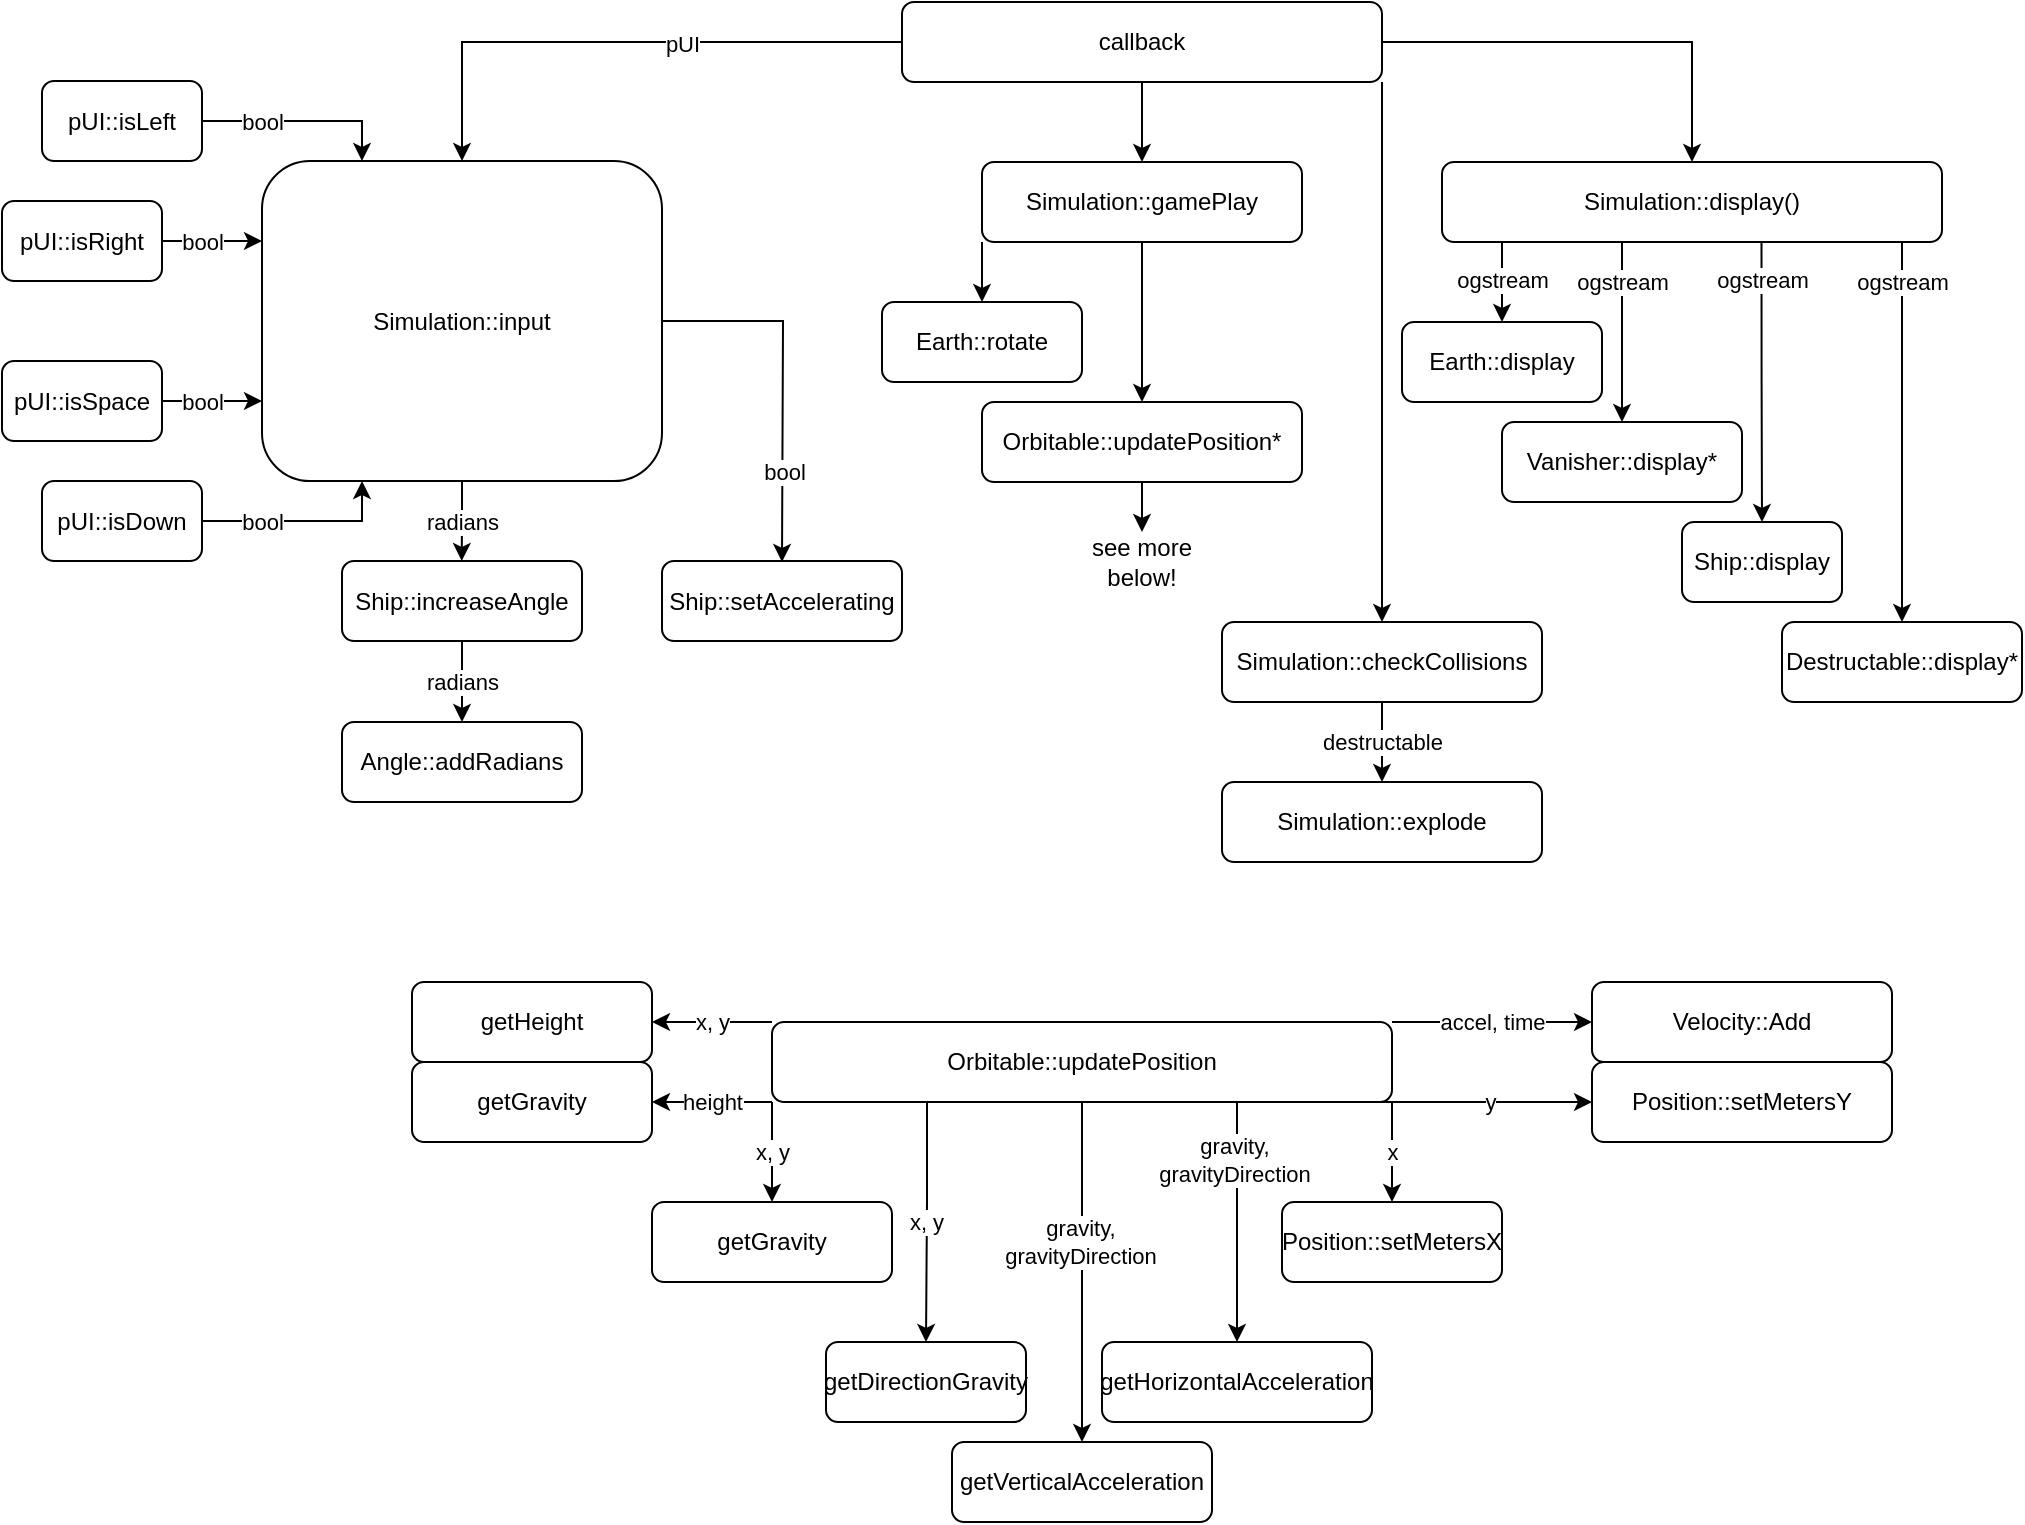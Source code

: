 <mxfile version="21.3.7" type="device">
  <diagram name="Page-1" id="q0wBuvMxpevZVeJ3LKN6">
    <mxGraphModel dx="2170" dy="1978" grid="1" gridSize="10" guides="1" tooltips="1" connect="1" arrows="1" fold="1" page="1" pageScale="1" pageWidth="850" pageHeight="1100" math="0" shadow="0">
      <root>
        <mxCell id="0" />
        <mxCell id="1" parent="0" />
        <mxCell id="wSRsuJ-buwhVTjfe1BGw-7" style="edgeStyle=orthogonalEdgeStyle;rounded=0;orthogonalLoop=1;jettySize=auto;html=1;exitX=0;exitY=0.5;exitDx=0;exitDy=0;entryX=0.5;entryY=0;entryDx=0;entryDy=0;" edge="1" parent="1" source="wSRsuJ-buwhVTjfe1BGw-1" target="wSRsuJ-buwhVTjfe1BGw-6">
          <mxGeometry relative="1" as="geometry" />
        </mxCell>
        <mxCell id="wSRsuJ-buwhVTjfe1BGw-62" value="pUI" style="edgeLabel;html=1;align=center;verticalAlign=middle;resizable=0;points=[];" vertex="1" connectable="0" parent="wSRsuJ-buwhVTjfe1BGw-7">
          <mxGeometry x="-0.209" y="1" relative="1" as="geometry">
            <mxPoint as="offset" />
          </mxGeometry>
        </mxCell>
        <mxCell id="wSRsuJ-buwhVTjfe1BGw-8" style="edgeStyle=orthogonalEdgeStyle;rounded=0;orthogonalLoop=1;jettySize=auto;html=1;exitX=0.5;exitY=1;exitDx=0;exitDy=0;entryX=0.5;entryY=0;entryDx=0;entryDy=0;" edge="1" parent="1" source="wSRsuJ-buwhVTjfe1BGw-1" target="wSRsuJ-buwhVTjfe1BGw-5">
          <mxGeometry relative="1" as="geometry" />
        </mxCell>
        <mxCell id="wSRsuJ-buwhVTjfe1BGw-9" style="edgeStyle=orthogonalEdgeStyle;rounded=0;orthogonalLoop=1;jettySize=auto;html=1;exitX=1;exitY=0.5;exitDx=0;exitDy=0;entryX=0.5;entryY=0;entryDx=0;entryDy=0;" edge="1" parent="1" source="wSRsuJ-buwhVTjfe1BGw-1" target="wSRsuJ-buwhVTjfe1BGw-2">
          <mxGeometry relative="1" as="geometry" />
        </mxCell>
        <mxCell id="wSRsuJ-buwhVTjfe1BGw-33" style="edgeStyle=orthogonalEdgeStyle;rounded=0;orthogonalLoop=1;jettySize=auto;html=1;exitX=1;exitY=1;exitDx=0;exitDy=0;entryX=0.5;entryY=0;entryDx=0;entryDy=0;" edge="1" parent="1" source="wSRsuJ-buwhVTjfe1BGw-1" target="wSRsuJ-buwhVTjfe1BGw-28">
          <mxGeometry relative="1" as="geometry" />
        </mxCell>
        <mxCell id="wSRsuJ-buwhVTjfe1BGw-1" value="callback" style="rounded=1;whiteSpace=wrap;html=1;" vertex="1" parent="1">
          <mxGeometry x="300" y="40" width="240" height="40" as="geometry" />
        </mxCell>
        <mxCell id="wSRsuJ-buwhVTjfe1BGw-2" value="Simulation::display()" style="rounded=1;whiteSpace=wrap;html=1;" vertex="1" parent="1">
          <mxGeometry x="570" y="120" width="250" height="40" as="geometry" />
        </mxCell>
        <mxCell id="wSRsuJ-buwhVTjfe1BGw-31" style="edgeStyle=orthogonalEdgeStyle;rounded=0;orthogonalLoop=1;jettySize=auto;html=1;exitX=0;exitY=1;exitDx=0;exitDy=0;entryX=0.5;entryY=0;entryDx=0;entryDy=0;" edge="1" parent="1" source="wSRsuJ-buwhVTjfe1BGw-5" target="wSRsuJ-buwhVTjfe1BGw-27">
          <mxGeometry relative="1" as="geometry" />
        </mxCell>
        <mxCell id="wSRsuJ-buwhVTjfe1BGw-32" style="edgeStyle=orthogonalEdgeStyle;rounded=0;orthogonalLoop=1;jettySize=auto;html=1;exitX=0.5;exitY=1;exitDx=0;exitDy=0;entryX=0.5;entryY=0;entryDx=0;entryDy=0;" edge="1" parent="1" source="wSRsuJ-buwhVTjfe1BGw-5" target="wSRsuJ-buwhVTjfe1BGw-22">
          <mxGeometry relative="1" as="geometry" />
        </mxCell>
        <mxCell id="wSRsuJ-buwhVTjfe1BGw-5" value="Simulation::gamePlay" style="rounded=1;whiteSpace=wrap;html=1;" vertex="1" parent="1">
          <mxGeometry x="340" y="120" width="160" height="40" as="geometry" />
        </mxCell>
        <mxCell id="wSRsuJ-buwhVTjfe1BGw-53" style="edgeStyle=orthogonalEdgeStyle;rounded=0;orthogonalLoop=1;jettySize=auto;html=1;exitX=1;exitY=0.5;exitDx=0;exitDy=0;entryX=0.25;entryY=0;entryDx=0;entryDy=0;" edge="1" parent="1" source="wSRsuJ-buwhVTjfe1BGw-34" target="wSRsuJ-buwhVTjfe1BGw-6">
          <mxGeometry relative="1" as="geometry" />
        </mxCell>
        <mxCell id="wSRsuJ-buwhVTjfe1BGw-57" value="bool" style="edgeLabel;html=1;align=center;verticalAlign=middle;resizable=0;points=[];" vertex="1" connectable="0" parent="wSRsuJ-buwhVTjfe1BGw-53">
          <mxGeometry x="0.389" y="3" relative="1" as="geometry">
            <mxPoint x="-40" y="3" as="offset" />
          </mxGeometry>
        </mxCell>
        <mxCell id="wSRsuJ-buwhVTjfe1BGw-54" value="bool" style="edgeStyle=orthogonalEdgeStyle;rounded=0;orthogonalLoop=1;jettySize=auto;html=1;exitX=1;exitY=0.5;exitDx=0;exitDy=0;entryX=0;entryY=0.25;entryDx=0;entryDy=0;" edge="1" parent="1" source="wSRsuJ-buwhVTjfe1BGw-35" target="wSRsuJ-buwhVTjfe1BGw-6">
          <mxGeometry x="-0.2" relative="1" as="geometry">
            <mxPoint as="offset" />
          </mxGeometry>
        </mxCell>
        <mxCell id="wSRsuJ-buwhVTjfe1BGw-55" value="bool" style="edgeStyle=orthogonalEdgeStyle;rounded=0;orthogonalLoop=1;jettySize=auto;html=1;exitX=1;exitY=0.5;exitDx=0;exitDy=0;entryX=0;entryY=0.75;entryDx=0;entryDy=0;" edge="1" parent="1" source="wSRsuJ-buwhVTjfe1BGw-36" target="wSRsuJ-buwhVTjfe1BGw-6">
          <mxGeometry x="-0.2" relative="1" as="geometry">
            <mxPoint as="offset" />
          </mxGeometry>
        </mxCell>
        <mxCell id="wSRsuJ-buwhVTjfe1BGw-56" value="bool" style="edgeStyle=orthogonalEdgeStyle;rounded=0;orthogonalLoop=1;jettySize=auto;html=1;exitX=1;exitY=0.5;exitDx=0;exitDy=0;entryX=0.25;entryY=1;entryDx=0;entryDy=0;" edge="1" parent="1" source="wSRsuJ-buwhVTjfe1BGw-37" target="wSRsuJ-buwhVTjfe1BGw-6">
          <mxGeometry x="-0.4" relative="1" as="geometry">
            <mxPoint as="offset" />
          </mxGeometry>
        </mxCell>
        <mxCell id="wSRsuJ-buwhVTjfe1BGw-58" value="radians" style="edgeStyle=orthogonalEdgeStyle;rounded=0;orthogonalLoop=1;jettySize=auto;html=1;exitX=0.5;exitY=1;exitDx=0;exitDy=0;" edge="1" parent="1" source="wSRsuJ-buwhVTjfe1BGw-6">
          <mxGeometry x="0.035" relative="1" as="geometry">
            <mxPoint x="79.862" y="319.5" as="targetPoint" />
            <mxPoint as="offset" />
          </mxGeometry>
        </mxCell>
        <mxCell id="wSRsuJ-buwhVTjfe1BGw-63" style="edgeStyle=orthogonalEdgeStyle;rounded=0;orthogonalLoop=1;jettySize=auto;html=1;exitX=1;exitY=0.5;exitDx=0;exitDy=0;" edge="1" parent="1" source="wSRsuJ-buwhVTjfe1BGw-6">
          <mxGeometry relative="1" as="geometry">
            <mxPoint x="240" y="320" as="targetPoint" />
          </mxGeometry>
        </mxCell>
        <mxCell id="wSRsuJ-buwhVTjfe1BGw-65" value="bool" style="edgeLabel;html=1;align=center;verticalAlign=middle;resizable=0;points=[];" vertex="1" connectable="0" parent="wSRsuJ-buwhVTjfe1BGw-63">
          <mxGeometry x="0.5" y="1" relative="1" as="geometry">
            <mxPoint as="offset" />
          </mxGeometry>
        </mxCell>
        <mxCell id="wSRsuJ-buwhVTjfe1BGw-6" value="Simulation::input" style="rounded=1;whiteSpace=wrap;html=1;" vertex="1" parent="1">
          <mxGeometry x="-20" y="119.5" width="200" height="160" as="geometry" />
        </mxCell>
        <mxCell id="wSRsuJ-buwhVTjfe1BGw-17" value="ogstream" style="edgeStyle=orthogonalEdgeStyle;rounded=0;orthogonalLoop=1;jettySize=auto;html=1;entryX=0.5;entryY=0;entryDx=0;entryDy=0;" edge="1" parent="1" target="wSRsuJ-buwhVTjfe1BGw-10">
          <mxGeometry relative="1" as="geometry">
            <mxPoint x="600" y="160" as="sourcePoint" />
            <Array as="points">
              <mxPoint x="599" y="160" />
              <mxPoint x="600" y="160" />
            </Array>
          </mxGeometry>
        </mxCell>
        <mxCell id="wSRsuJ-buwhVTjfe1BGw-10" value="Earth::display" style="rounded=1;whiteSpace=wrap;html=1;" vertex="1" parent="1">
          <mxGeometry x="550" y="200" width="100" height="40" as="geometry" />
        </mxCell>
        <mxCell id="wSRsuJ-buwhVTjfe1BGw-18" value="ogstream" style="edgeStyle=orthogonalEdgeStyle;rounded=0;orthogonalLoop=1;jettySize=auto;html=1;entryX=0.5;entryY=0;entryDx=0;entryDy=0;" edge="1" parent="1" target="wSRsuJ-buwhVTjfe1BGw-11">
          <mxGeometry x="-0.556" relative="1" as="geometry">
            <mxPoint x="660" y="160" as="sourcePoint" />
            <Array as="points">
              <mxPoint x="660" y="195" />
              <mxPoint x="660" y="195" />
            </Array>
            <mxPoint as="offset" />
          </mxGeometry>
        </mxCell>
        <mxCell id="wSRsuJ-buwhVTjfe1BGw-11" value="Vanisher::display*" style="rounded=1;whiteSpace=wrap;html=1;" vertex="1" parent="1">
          <mxGeometry x="600" y="250" width="120" height="40" as="geometry" />
        </mxCell>
        <mxCell id="wSRsuJ-buwhVTjfe1BGw-20" style="edgeStyle=orthogonalEdgeStyle;rounded=0;orthogonalLoop=1;jettySize=auto;html=1;exitX=0.639;exitY=1.012;exitDx=0;exitDy=0;entryX=0.5;entryY=0;entryDx=0;entryDy=0;exitPerimeter=0;" edge="1" parent="1" source="wSRsuJ-buwhVTjfe1BGw-2" target="wSRsuJ-buwhVTjfe1BGw-12">
          <mxGeometry relative="1" as="geometry" />
        </mxCell>
        <mxCell id="wSRsuJ-buwhVTjfe1BGw-50" value="ogstream" style="edgeLabel;html=1;align=center;verticalAlign=middle;resizable=0;points=[];" vertex="1" connectable="0" parent="wSRsuJ-buwhVTjfe1BGw-20">
          <mxGeometry x="-0.741" relative="1" as="geometry">
            <mxPoint as="offset" />
          </mxGeometry>
        </mxCell>
        <mxCell id="wSRsuJ-buwhVTjfe1BGw-12" value="Ship::display" style="rounded=1;whiteSpace=wrap;html=1;" vertex="1" parent="1">
          <mxGeometry x="690" y="300" width="80" height="40" as="geometry" />
        </mxCell>
        <mxCell id="wSRsuJ-buwhVTjfe1BGw-21" style="edgeStyle=orthogonalEdgeStyle;rounded=0;orthogonalLoop=1;jettySize=auto;html=1;exitX=0.92;exitY=0.987;exitDx=0;exitDy=0;entryX=0.5;entryY=0;entryDx=0;entryDy=0;exitPerimeter=0;" edge="1" parent="1" source="wSRsuJ-buwhVTjfe1BGw-2" target="wSRsuJ-buwhVTjfe1BGw-13">
          <mxGeometry relative="1" as="geometry" />
        </mxCell>
        <mxCell id="wSRsuJ-buwhVTjfe1BGw-51" value="ogstream" style="edgeLabel;html=1;align=center;verticalAlign=middle;resizable=0;points=[];rotation=0;" vertex="1" connectable="0" parent="wSRsuJ-buwhVTjfe1BGw-21">
          <mxGeometry x="-0.818" relative="1" as="geometry">
            <mxPoint y="3" as="offset" />
          </mxGeometry>
        </mxCell>
        <mxCell id="wSRsuJ-buwhVTjfe1BGw-13" value="Destructable::display*" style="rounded=1;whiteSpace=wrap;html=1;" vertex="1" parent="1">
          <mxGeometry x="740" y="350" width="120" height="40" as="geometry" />
        </mxCell>
        <mxCell id="wSRsuJ-buwhVTjfe1BGw-69" style="edgeStyle=orthogonalEdgeStyle;rounded=0;orthogonalLoop=1;jettySize=auto;html=1;exitX=0.5;exitY=1;exitDx=0;exitDy=0;" edge="1" parent="1" source="wSRsuJ-buwhVTjfe1BGw-22" target="wSRsuJ-buwhVTjfe1BGw-70">
          <mxGeometry relative="1" as="geometry">
            <mxPoint x="419.862" y="310" as="targetPoint" />
          </mxGeometry>
        </mxCell>
        <mxCell id="wSRsuJ-buwhVTjfe1BGw-22" value="Orbitable::updatePosition*" style="rounded=1;whiteSpace=wrap;html=1;" vertex="1" parent="1">
          <mxGeometry x="340" y="240" width="160" height="40" as="geometry" />
        </mxCell>
        <mxCell id="wSRsuJ-buwhVTjfe1BGw-27" value="Earth::rotate" style="rounded=1;whiteSpace=wrap;html=1;" vertex="1" parent="1">
          <mxGeometry x="290" y="190" width="100" height="40" as="geometry" />
        </mxCell>
        <mxCell id="wSRsuJ-buwhVTjfe1BGw-30" value="destructable" style="edgeStyle=orthogonalEdgeStyle;rounded=0;orthogonalLoop=1;jettySize=auto;html=1;exitX=0.5;exitY=1;exitDx=0;exitDy=0;entryX=0.5;entryY=0;entryDx=0;entryDy=0;" edge="1" parent="1" source="wSRsuJ-buwhVTjfe1BGw-28" target="wSRsuJ-buwhVTjfe1BGw-29">
          <mxGeometry relative="1" as="geometry" />
        </mxCell>
        <mxCell id="wSRsuJ-buwhVTjfe1BGw-28" value="Simulation::checkCollisions" style="rounded=1;whiteSpace=wrap;html=1;" vertex="1" parent="1">
          <mxGeometry x="460" y="350" width="160" height="40" as="geometry" />
        </mxCell>
        <mxCell id="wSRsuJ-buwhVTjfe1BGw-29" value="Simulation::explode" style="rounded=1;whiteSpace=wrap;html=1;" vertex="1" parent="1">
          <mxGeometry x="460" y="430" width="160" height="40" as="geometry" />
        </mxCell>
        <mxCell id="wSRsuJ-buwhVTjfe1BGw-34" value="pUI::isLeft" style="rounded=1;whiteSpace=wrap;html=1;" vertex="1" parent="1">
          <mxGeometry x="-130" y="79.5" width="80" height="40" as="geometry" />
        </mxCell>
        <mxCell id="wSRsuJ-buwhVTjfe1BGw-35" value="pUI::isRight" style="rounded=1;whiteSpace=wrap;html=1;" vertex="1" parent="1">
          <mxGeometry x="-150" y="139.5" width="80" height="40" as="geometry" />
        </mxCell>
        <mxCell id="wSRsuJ-buwhVTjfe1BGw-36" value="pUI::isSpace" style="rounded=1;whiteSpace=wrap;html=1;" vertex="1" parent="1">
          <mxGeometry x="-150" y="219.5" width="80" height="40" as="geometry" />
        </mxCell>
        <mxCell id="wSRsuJ-buwhVTjfe1BGw-37" value="pUI::isDown" style="rounded=1;whiteSpace=wrap;html=1;" vertex="1" parent="1">
          <mxGeometry x="-130" y="279.5" width="80" height="40" as="geometry" />
        </mxCell>
        <mxCell id="wSRsuJ-buwhVTjfe1BGw-68" value="radians" style="edgeStyle=orthogonalEdgeStyle;rounded=0;orthogonalLoop=1;jettySize=auto;html=1;exitX=0.5;exitY=1;exitDx=0;exitDy=0;entryX=0.5;entryY=0;entryDx=0;entryDy=0;" edge="1" parent="1" source="wSRsuJ-buwhVTjfe1BGw-59" target="wSRsuJ-buwhVTjfe1BGw-67">
          <mxGeometry relative="1" as="geometry" />
        </mxCell>
        <mxCell id="wSRsuJ-buwhVTjfe1BGw-59" value="Ship::increaseAngle" style="rounded=1;whiteSpace=wrap;html=1;" vertex="1" parent="1">
          <mxGeometry x="20" y="319.5" width="120" height="40" as="geometry" />
        </mxCell>
        <mxCell id="wSRsuJ-buwhVTjfe1BGw-64" value="Ship::setAccelerating" style="rounded=1;whiteSpace=wrap;html=1;" vertex="1" parent="1">
          <mxGeometry x="180" y="319.5" width="120" height="40" as="geometry" />
        </mxCell>
        <mxCell id="wSRsuJ-buwhVTjfe1BGw-67" value="Angle::addRadians" style="rounded=1;whiteSpace=wrap;html=1;" vertex="1" parent="1">
          <mxGeometry x="20" y="400" width="120" height="40" as="geometry" />
        </mxCell>
        <mxCell id="wSRsuJ-buwhVTjfe1BGw-70" value="see more below!" style="text;html=1;strokeColor=none;fillColor=none;align=center;verticalAlign=middle;whiteSpace=wrap;rounded=0;" vertex="1" parent="1">
          <mxGeometry x="390.002" y="305" width="60" height="30" as="geometry" />
        </mxCell>
        <mxCell id="wSRsuJ-buwhVTjfe1BGw-83" value="x, y" style="edgeStyle=orthogonalEdgeStyle;rounded=0;orthogonalLoop=1;jettySize=auto;html=1;exitX=0;exitY=1;exitDx=0;exitDy=0;entryX=0.5;entryY=0;entryDx=0;entryDy=0;" edge="1" parent="1" source="wSRsuJ-buwhVTjfe1BGw-71" target="wSRsuJ-buwhVTjfe1BGw-74">
          <mxGeometry relative="1" as="geometry">
            <Array as="points">
              <mxPoint x="235" y="610" />
              <mxPoint x="235" y="610" />
            </Array>
          </mxGeometry>
        </mxCell>
        <mxCell id="wSRsuJ-buwhVTjfe1BGw-90" value="x, y" style="edgeStyle=orthogonalEdgeStyle;rounded=0;orthogonalLoop=1;jettySize=auto;html=1;exitX=0;exitY=0;exitDx=0;exitDy=0;entryX=1;entryY=0.5;entryDx=0;entryDy=0;" edge="1" parent="1" source="wSRsuJ-buwhVTjfe1BGw-71" target="wSRsuJ-buwhVTjfe1BGw-72">
          <mxGeometry relative="1" as="geometry">
            <Array as="points">
              <mxPoint x="205" y="550" />
              <mxPoint x="205" y="550" />
            </Array>
          </mxGeometry>
        </mxCell>
        <mxCell id="wSRsuJ-buwhVTjfe1BGw-91" value="height" style="edgeStyle=orthogonalEdgeStyle;rounded=0;orthogonalLoop=1;jettySize=auto;html=1;exitX=0;exitY=1;exitDx=0;exitDy=0;entryX=1;entryY=0.5;entryDx=0;entryDy=0;" edge="1" parent="1" source="wSRsuJ-buwhVTjfe1BGw-71" target="wSRsuJ-buwhVTjfe1BGw-73">
          <mxGeometry relative="1" as="geometry">
            <Array as="points">
              <mxPoint x="215" y="590" />
              <mxPoint x="215" y="590" />
            </Array>
          </mxGeometry>
        </mxCell>
        <mxCell id="wSRsuJ-buwhVTjfe1BGw-93" value="accel, time" style="edgeStyle=orthogonalEdgeStyle;rounded=0;orthogonalLoop=1;jettySize=auto;html=1;exitX=1;exitY=0;exitDx=0;exitDy=0;entryX=0;entryY=0.5;entryDx=0;entryDy=0;" edge="1" parent="1" source="wSRsuJ-buwhVTjfe1BGw-71" target="wSRsuJ-buwhVTjfe1BGw-79">
          <mxGeometry relative="1" as="geometry">
            <mxPoint x="530" y="550" as="sourcePoint" />
            <Array as="points">
              <mxPoint x="565" y="550" />
              <mxPoint x="565" y="550" />
            </Array>
          </mxGeometry>
        </mxCell>
        <mxCell id="wSRsuJ-buwhVTjfe1BGw-99" style="edgeStyle=orthogonalEdgeStyle;rounded=0;orthogonalLoop=1;jettySize=auto;html=1;exitX=0.5;exitY=1;exitDx=0;exitDy=0;entryX=0.5;entryY=0;entryDx=0;entryDy=0;" edge="1" parent="1" source="wSRsuJ-buwhVTjfe1BGw-71" target="wSRsuJ-buwhVTjfe1BGw-76">
          <mxGeometry relative="1" as="geometry">
            <Array as="points">
              <mxPoint x="390" y="630" />
              <mxPoint x="390" y="630" />
            </Array>
          </mxGeometry>
        </mxCell>
        <mxCell id="wSRsuJ-buwhVTjfe1BGw-107" value="gravity,&lt;br&gt;gravityDirection" style="edgeLabel;html=1;align=center;verticalAlign=middle;resizable=0;points=[];" vertex="1" connectable="0" parent="wSRsuJ-buwhVTjfe1BGw-99">
          <mxGeometry x="-0.185" y="-1" relative="1" as="geometry">
            <mxPoint as="offset" />
          </mxGeometry>
        </mxCell>
        <mxCell id="wSRsuJ-buwhVTjfe1BGw-102" value="y" style="edgeStyle=orthogonalEdgeStyle;rounded=0;orthogonalLoop=1;jettySize=auto;html=1;exitX=1;exitY=1;exitDx=0;exitDy=0;entryX=0;entryY=0.5;entryDx=0;entryDy=0;" edge="1" parent="1" source="wSRsuJ-buwhVTjfe1BGw-71" target="wSRsuJ-buwhVTjfe1BGw-80">
          <mxGeometry x="0.143" relative="1" as="geometry">
            <Array as="points">
              <mxPoint x="535" y="590" />
              <mxPoint x="535" y="590" />
            </Array>
            <mxPoint as="offset" />
          </mxGeometry>
        </mxCell>
        <mxCell id="wSRsuJ-buwhVTjfe1BGw-104" value="gravity,&lt;br&gt;gravityDirection" style="edgeStyle=orthogonalEdgeStyle;rounded=0;orthogonalLoop=1;jettySize=auto;html=1;exitX=0.75;exitY=1;exitDx=0;exitDy=0;entryX=0.5;entryY=0;entryDx=0;entryDy=0;" edge="1" parent="1" source="wSRsuJ-buwhVTjfe1BGw-71" target="wSRsuJ-buwhVTjfe1BGw-77">
          <mxGeometry x="-0.5" y="-2" relative="1" as="geometry">
            <Array as="points">
              <mxPoint x="468" y="660" />
              <mxPoint x="468" y="660" />
            </Array>
            <mxPoint y="-1" as="offset" />
          </mxGeometry>
        </mxCell>
        <mxCell id="wSRsuJ-buwhVTjfe1BGw-105" value="x, y" style="edgeStyle=orthogonalEdgeStyle;rounded=0;orthogonalLoop=1;jettySize=auto;html=1;exitX=0.25;exitY=1;exitDx=0;exitDy=0;entryX=0.5;entryY=0;entryDx=0;entryDy=0;" edge="1" parent="1" source="wSRsuJ-buwhVTjfe1BGw-71" target="wSRsuJ-buwhVTjfe1BGw-75">
          <mxGeometry relative="1" as="geometry">
            <Array as="points">
              <mxPoint x="312" y="640" />
              <mxPoint x="312" y="640" />
            </Array>
          </mxGeometry>
        </mxCell>
        <mxCell id="wSRsuJ-buwhVTjfe1BGw-71" value="Orbitable::updatePosition" style="rounded=1;whiteSpace=wrap;html=1;" vertex="1" parent="1">
          <mxGeometry x="235" y="550" width="310" height="40" as="geometry" />
        </mxCell>
        <mxCell id="wSRsuJ-buwhVTjfe1BGw-72" value="getHeight" style="rounded=1;whiteSpace=wrap;html=1;" vertex="1" parent="1">
          <mxGeometry x="55" y="530" width="120" height="40" as="geometry" />
        </mxCell>
        <mxCell id="wSRsuJ-buwhVTjfe1BGw-73" value="getGravity" style="rounded=1;whiteSpace=wrap;html=1;" vertex="1" parent="1">
          <mxGeometry x="55" y="570" width="120" height="40" as="geometry" />
        </mxCell>
        <mxCell id="wSRsuJ-buwhVTjfe1BGw-74" value="getGravity" style="rounded=1;whiteSpace=wrap;html=1;" vertex="1" parent="1">
          <mxGeometry x="175" y="640" width="120" height="40" as="geometry" />
        </mxCell>
        <mxCell id="wSRsuJ-buwhVTjfe1BGw-75" value="getDirectionGravity" style="rounded=1;whiteSpace=wrap;html=1;" vertex="1" parent="1">
          <mxGeometry x="262" y="710" width="100" height="40" as="geometry" />
        </mxCell>
        <mxCell id="wSRsuJ-buwhVTjfe1BGw-76" value="getVerticalAcceleration" style="rounded=1;whiteSpace=wrap;html=1;" vertex="1" parent="1">
          <mxGeometry x="325" y="760" width="130" height="40" as="geometry" />
        </mxCell>
        <mxCell id="wSRsuJ-buwhVTjfe1BGw-77" value="getHorizontalAcceleration" style="rounded=1;whiteSpace=wrap;html=1;" vertex="1" parent="1">
          <mxGeometry x="400" y="710" width="135" height="40" as="geometry" />
        </mxCell>
        <mxCell id="wSRsuJ-buwhVTjfe1BGw-103" value="x" style="edgeStyle=orthogonalEdgeStyle;rounded=0;orthogonalLoop=1;jettySize=auto;html=1;exitX=1;exitY=1;exitDx=0;exitDy=0;entryX=0.5;entryY=0;entryDx=0;entryDy=0;" edge="1" parent="1" source="wSRsuJ-buwhVTjfe1BGw-71" target="wSRsuJ-buwhVTjfe1BGw-78">
          <mxGeometry relative="1" as="geometry">
            <Array as="points">
              <mxPoint x="545" y="610" />
              <mxPoint x="545" y="610" />
            </Array>
          </mxGeometry>
        </mxCell>
        <mxCell id="wSRsuJ-buwhVTjfe1BGw-78" value="Position::setMetersX" style="rounded=1;whiteSpace=wrap;html=1;" vertex="1" parent="1">
          <mxGeometry x="490" y="640" width="110" height="40" as="geometry" />
        </mxCell>
        <mxCell id="wSRsuJ-buwhVTjfe1BGw-79" value="Velocity::Add" style="rounded=1;whiteSpace=wrap;html=1;" vertex="1" parent="1">
          <mxGeometry x="645" y="530" width="150" height="40" as="geometry" />
        </mxCell>
        <mxCell id="wSRsuJ-buwhVTjfe1BGw-80" value="Position::setMetersY" style="rounded=1;whiteSpace=wrap;html=1;" vertex="1" parent="1">
          <mxGeometry x="645" y="570" width="150" height="40" as="geometry" />
        </mxCell>
      </root>
    </mxGraphModel>
  </diagram>
</mxfile>
